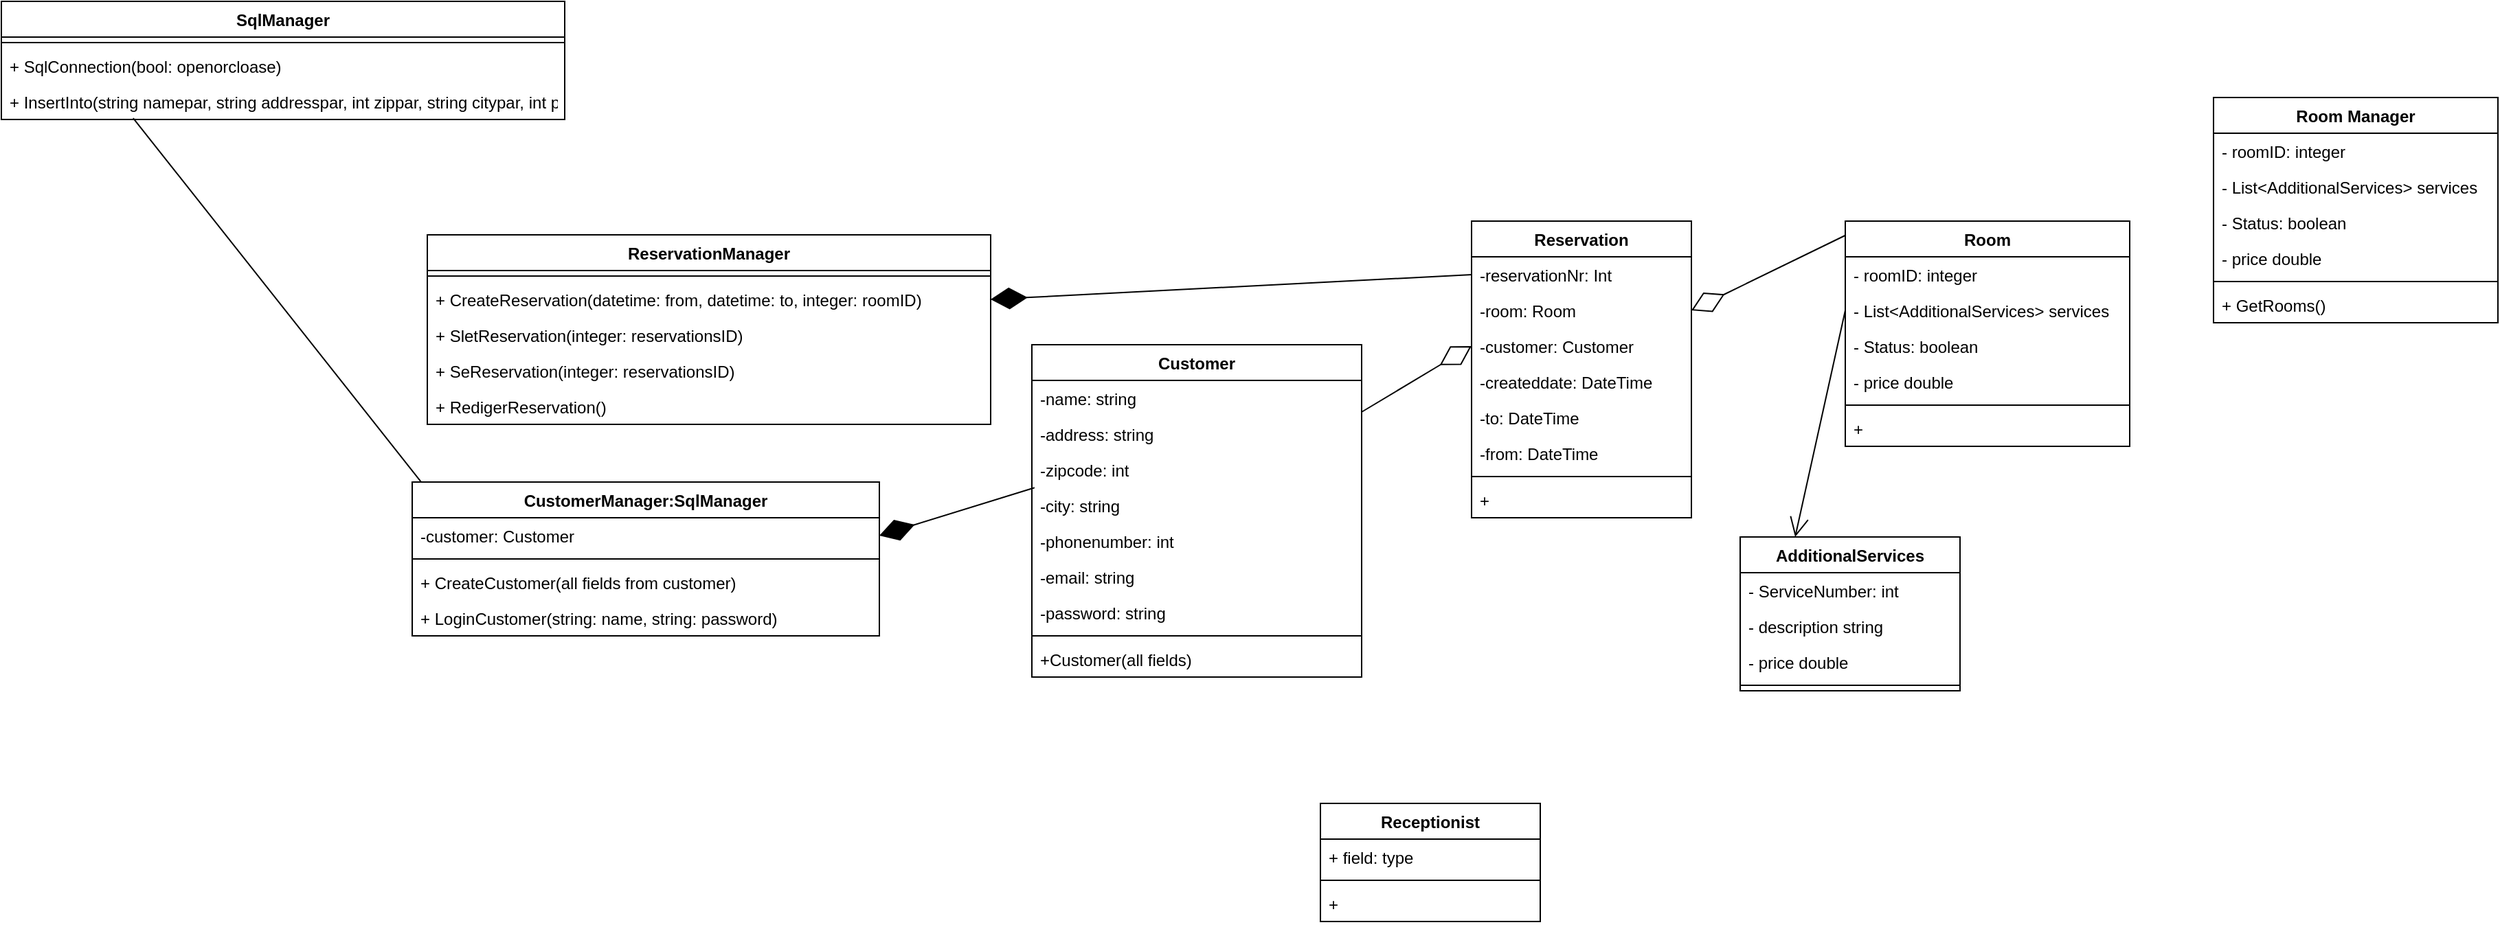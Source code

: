 <mxfile version="13.1.14" type="device"><diagram id="jvjIMaUWYEuc9xizGtqW" name="Page-1"><mxGraphModel dx="1240" dy="643" grid="1" gridSize="10" guides="1" tooltips="1" connect="1" arrows="1" fold="1" page="1" pageScale="1" pageWidth="1169" pageHeight="827" math="0" shadow="0"><root><mxCell id="0"/><mxCell id="1" parent="0"/><mxCell id="2RBMr3WMW7qAL3Q75wyE-7" value="" style="endArrow=open;endFill=1;endSize=12;html=1;exitX=0;exitY=0.5;exitDx=0;exitDy=0;entryX=0.25;entryY=0;entryDx=0;entryDy=0;" parent="1" source="2RBMr3WMW7qAL3Q75wyE-22" target="2RBMr3WMW7qAL3Q75wyE-27" edge="1"><mxGeometry width="160" relative="1" as="geometry"><mxPoint x="1145.5" y="440" as="sourcePoint"/><mxPoint x="1305.5" y="440" as="targetPoint"/></mxGeometry></mxCell><mxCell id="2RBMr3WMW7qAL3Q75wyE-8" value="" style="endArrow=diamondThin;endFill=1;endSize=24;html=1;exitX=0;exitY=0.5;exitDx=0;exitDy=0;entryX=1;entryY=0.5;entryDx=0;entryDy=0;" parent="1" source="2RBMr3WMW7qAL3Q75wyE-12" target="2RBMr3WMW7qAL3Q75wyE-3" edge="1"><mxGeometry width="160" relative="1" as="geometry"><mxPoint x="800" y="330" as="sourcePoint"/><mxPoint x="660" y="380" as="targetPoint"/></mxGeometry></mxCell><mxCell id="2RBMr3WMW7qAL3Q75wyE-9" value="" style="endArrow=diamondThin;endFill=0;endSize=24;html=1;entryX=1;entryY=0.5;entryDx=0;entryDy=0;exitX=0.009;exitY=0.058;exitDx=0;exitDy=0;exitPerimeter=0;" parent="1" source="2RBMr3WMW7qAL3Q75wyE-20" target="2RBMr3WMW7qAL3Q75wyE-13" edge="1"><mxGeometry width="160" relative="1" as="geometry"><mxPoint x="1345.5" y="420" as="sourcePoint"/><mxPoint x="1505.5" y="420" as="targetPoint"/></mxGeometry></mxCell><mxCell id="2RBMr3WMW7qAL3Q75wyE-10" value="" style="endArrow=diamondThin;endFill=0;endSize=24;html=1;entryX=0;entryY=0.5;entryDx=0;entryDy=0;" parent="1" source="2RBMr3WMW7qAL3Q75wyE-32" target="2RBMr3WMW7qAL3Q75wyE-14" edge="1"><mxGeometry width="160" relative="1" as="geometry"><mxPoint x="700" y="370" as="sourcePoint"/><mxPoint x="860" y="370" as="targetPoint"/></mxGeometry></mxCell><mxCell id="2RBMr3WMW7qAL3Q75wyE-51" value="" style="endArrow=diamondThin;endFill=1;endSize=24;html=1;exitX=0.008;exitY=0.005;exitDx=0;exitDy=0;entryX=1;entryY=0.5;entryDx=0;entryDy=0;exitPerimeter=0;" parent="1" source="2RBMr3WMW7qAL3Q75wyE-36" target="2RBMr3WMW7qAL3Q75wyE-48" edge="1"><mxGeometry width="160" relative="1" as="geometry"><mxPoint x="980" y="596" as="sourcePoint"/><mxPoint x="630" y="614" as="targetPoint"/></mxGeometry></mxCell><mxCell id="2RBMr3WMW7qAL3Q75wyE-1" value="ReservationManager" style="swimlane;fontStyle=1;align=center;verticalAlign=top;childLayout=stackLayout;horizontal=1;startSize=26;horizontalStack=0;resizeParent=1;resizeParentMax=0;resizeLast=0;collapsible=1;marginBottom=0;" parent="1" vertex="1"><mxGeometry x="350" y="200" width="410" height="138" as="geometry"/></mxCell><mxCell id="2RBMr3WMW7qAL3Q75wyE-2" value="" style="line;strokeWidth=1;fillColor=none;align=left;verticalAlign=middle;spacingTop=-1;spacingLeft=3;spacingRight=3;rotatable=0;labelPosition=right;points=[];portConstraint=eastwest;" parent="2RBMr3WMW7qAL3Q75wyE-1" vertex="1"><mxGeometry y="26" width="410" height="8" as="geometry"/></mxCell><mxCell id="2RBMr3WMW7qAL3Q75wyE-3" value="+ CreateReservation(datetime: from, datetime: to, integer: roomID)" style="text;strokeColor=none;fillColor=none;align=left;verticalAlign=top;spacingLeft=4;spacingRight=4;overflow=hidden;rotatable=0;points=[[0,0.5],[1,0.5]];portConstraint=eastwest;fontStyle=0" parent="2RBMr3WMW7qAL3Q75wyE-1" vertex="1"><mxGeometry y="34" width="410" height="26" as="geometry"/></mxCell><mxCell id="2RBMr3WMW7qAL3Q75wyE-4" value="+ SletReservation(integer: reservationsID) " style="text;strokeColor=none;fillColor=none;align=left;verticalAlign=top;spacingLeft=4;spacingRight=4;overflow=hidden;rotatable=0;points=[[0,0.5],[1,0.5]];portConstraint=eastwest;" parent="2RBMr3WMW7qAL3Q75wyE-1" vertex="1"><mxGeometry y="60" width="410" height="26" as="geometry"/></mxCell><mxCell id="2RBMr3WMW7qAL3Q75wyE-5" value="+ SeReservation(integer: reservationsID)" style="text;strokeColor=none;fillColor=none;align=left;verticalAlign=top;spacingLeft=4;spacingRight=4;overflow=hidden;rotatable=0;points=[[0,0.5],[1,0.5]];portConstraint=eastwest;" parent="2RBMr3WMW7qAL3Q75wyE-1" vertex="1"><mxGeometry y="86" width="410" height="26" as="geometry"/></mxCell><mxCell id="2RBMr3WMW7qAL3Q75wyE-6" value="+ RedigerReservation() " style="text;strokeColor=none;fillColor=none;align=left;verticalAlign=top;spacingLeft=4;spacingRight=4;overflow=hidden;rotatable=0;points=[[0,0.5],[1,0.5]];portConstraint=eastwest;" parent="2RBMr3WMW7qAL3Q75wyE-1" vertex="1"><mxGeometry y="112" width="410" height="26" as="geometry"/></mxCell><mxCell id="2RBMr3WMW7qAL3Q75wyE-11" value="Reservation" style="swimlane;fontStyle=1;align=center;verticalAlign=top;childLayout=stackLayout;horizontal=1;startSize=26;horizontalStack=0;resizeParent=1;resizeParentMax=0;resizeLast=0;collapsible=1;marginBottom=0;" parent="1" vertex="1"><mxGeometry x="1110" y="190" width="160" height="216" as="geometry"><mxRectangle x="600" y="270" width="70" height="26" as="alternateBounds"/></mxGeometry></mxCell><mxCell id="2RBMr3WMW7qAL3Q75wyE-12" value="-reservationNr: Int" style="text;strokeColor=none;fillColor=none;align=left;verticalAlign=top;spacingLeft=4;spacingRight=4;overflow=hidden;rotatable=0;points=[[0,0.5],[1,0.5]];portConstraint=eastwest;" parent="2RBMr3WMW7qAL3Q75wyE-11" vertex="1"><mxGeometry y="26" width="160" height="26" as="geometry"/></mxCell><mxCell id="2RBMr3WMW7qAL3Q75wyE-13" value="-room: Room" style="text;strokeColor=none;fillColor=none;align=left;verticalAlign=top;spacingLeft=4;spacingRight=4;overflow=hidden;rotatable=0;points=[[0,0.5],[1,0.5]];portConstraint=eastwest;" parent="2RBMr3WMW7qAL3Q75wyE-11" vertex="1"><mxGeometry y="52" width="160" height="26" as="geometry"/></mxCell><mxCell id="2RBMr3WMW7qAL3Q75wyE-14" value="-customer: Customer" style="text;strokeColor=none;fillColor=none;align=left;verticalAlign=top;spacingLeft=4;spacingRight=4;overflow=hidden;rotatable=0;points=[[0,0.5],[1,0.5]];portConstraint=eastwest;" parent="2RBMr3WMW7qAL3Q75wyE-11" vertex="1"><mxGeometry y="78" width="160" height="26" as="geometry"/></mxCell><mxCell id="2RBMr3WMW7qAL3Q75wyE-15" value="-createddate: DateTime" style="text;strokeColor=none;fillColor=none;align=left;verticalAlign=top;spacingLeft=4;spacingRight=4;overflow=hidden;rotatable=0;points=[[0,0.5],[1,0.5]];portConstraint=eastwest;" parent="2RBMr3WMW7qAL3Q75wyE-11" vertex="1"><mxGeometry y="104" width="160" height="26" as="geometry"/></mxCell><mxCell id="2RBMr3WMW7qAL3Q75wyE-16" value="-to: DateTime" style="text;strokeColor=none;fillColor=none;align=left;verticalAlign=top;spacingLeft=4;spacingRight=4;overflow=hidden;rotatable=0;points=[[0,0.5],[1,0.5]];portConstraint=eastwest;" parent="2RBMr3WMW7qAL3Q75wyE-11" vertex="1"><mxGeometry y="130" width="160" height="26" as="geometry"/></mxCell><mxCell id="2RBMr3WMW7qAL3Q75wyE-17" value="-from: DateTime" style="text;strokeColor=none;fillColor=none;align=left;verticalAlign=top;spacingLeft=4;spacingRight=4;overflow=hidden;rotatable=0;points=[[0,0.5],[1,0.5]];portConstraint=eastwest;" parent="2RBMr3WMW7qAL3Q75wyE-11" vertex="1"><mxGeometry y="156" width="160" height="26" as="geometry"/></mxCell><mxCell id="2RBMr3WMW7qAL3Q75wyE-18" value="" style="line;strokeWidth=1;fillColor=none;align=left;verticalAlign=middle;spacingTop=-1;spacingLeft=3;spacingRight=3;rotatable=0;labelPosition=right;points=[];portConstraint=eastwest;" parent="2RBMr3WMW7qAL3Q75wyE-11" vertex="1"><mxGeometry y="182" width="160" height="8" as="geometry"/></mxCell><mxCell id="2RBMr3WMW7qAL3Q75wyE-19" value="+ " style="text;strokeColor=none;fillColor=none;align=left;verticalAlign=top;spacingLeft=4;spacingRight=4;overflow=hidden;rotatable=0;points=[[0,0.5],[1,0.5]];portConstraint=eastwest;" parent="2RBMr3WMW7qAL3Q75wyE-11" vertex="1"><mxGeometry y="190" width="160" height="26" as="geometry"/></mxCell><mxCell id="2RBMr3WMW7qAL3Q75wyE-20" value="Room" style="swimlane;fontStyle=1;align=center;verticalAlign=top;childLayout=stackLayout;horizontal=1;startSize=26;horizontalStack=0;resizeParent=1;resizeParentMax=0;resizeLast=0;collapsible=1;marginBottom=0;" parent="1" vertex="1"><mxGeometry x="1382" y="190" width="207" height="164" as="geometry"/></mxCell><mxCell id="2RBMr3WMW7qAL3Q75wyE-21" value="- roomID: integer" style="text;strokeColor=none;fillColor=none;align=left;verticalAlign=top;spacingLeft=4;spacingRight=4;overflow=hidden;rotatable=0;points=[[0,0.5],[1,0.5]];portConstraint=eastwest;" parent="2RBMr3WMW7qAL3Q75wyE-20" vertex="1"><mxGeometry y="26" width="207" height="26" as="geometry"/></mxCell><mxCell id="2RBMr3WMW7qAL3Q75wyE-22" value="- List&lt;AdditionalServices&gt; services" style="text;strokeColor=none;fillColor=none;align=left;verticalAlign=top;spacingLeft=4;spacingRight=4;overflow=hidden;rotatable=0;points=[[0,0.5],[1,0.5]];portConstraint=eastwest;fontStyle=0" parent="2RBMr3WMW7qAL3Q75wyE-20" vertex="1"><mxGeometry y="52" width="207" height="26" as="geometry"/></mxCell><mxCell id="2RBMr3WMW7qAL3Q75wyE-23" value="- Status: boolean" style="text;strokeColor=none;fillColor=none;align=left;verticalAlign=top;spacingLeft=4;spacingRight=4;overflow=hidden;rotatable=0;points=[[0,0.5],[1,0.5]];portConstraint=eastwest;" parent="2RBMr3WMW7qAL3Q75wyE-20" vertex="1"><mxGeometry y="78" width="207" height="26" as="geometry"/></mxCell><mxCell id="2RBMr3WMW7qAL3Q75wyE-24" value="- price double" style="text;strokeColor=none;fillColor=none;align=left;verticalAlign=top;spacingLeft=4;spacingRight=4;overflow=hidden;rotatable=0;points=[[0,0.5],[1,0.5]];portConstraint=eastwest;" parent="2RBMr3WMW7qAL3Q75wyE-20" vertex="1"><mxGeometry y="104" width="207" height="26" as="geometry"/></mxCell><mxCell id="2RBMr3WMW7qAL3Q75wyE-25" value="" style="line;strokeWidth=1;fillColor=none;align=left;verticalAlign=middle;spacingTop=-1;spacingLeft=3;spacingRight=3;rotatable=0;labelPosition=right;points=[];portConstraint=eastwest;" parent="2RBMr3WMW7qAL3Q75wyE-20" vertex="1"><mxGeometry y="130" width="207" height="8" as="geometry"/></mxCell><mxCell id="2RBMr3WMW7qAL3Q75wyE-26" value="+ " style="text;strokeColor=none;fillColor=none;align=left;verticalAlign=top;spacingLeft=4;spacingRight=4;overflow=hidden;rotatable=0;points=[[0,0.5],[1,0.5]];portConstraint=eastwest;" parent="2RBMr3WMW7qAL3Q75wyE-20" vertex="1"><mxGeometry y="138" width="207" height="26" as="geometry"/></mxCell><mxCell id="2RBMr3WMW7qAL3Q75wyE-27" value="AdditionalServices" style="swimlane;fontStyle=1;align=center;verticalAlign=top;childLayout=stackLayout;horizontal=1;startSize=26;horizontalStack=0;resizeParent=1;resizeParentMax=0;resizeLast=0;collapsible=1;marginBottom=0;" parent="1" vertex="1"><mxGeometry x="1305.5" y="420" width="160" height="112" as="geometry"><mxRectangle x="900" y="360" width="110" height="26" as="alternateBounds"/></mxGeometry></mxCell><mxCell id="2RBMr3WMW7qAL3Q75wyE-28" value="- ServiceNumber: int" style="text;strokeColor=none;fillColor=none;align=left;verticalAlign=top;spacingLeft=4;spacingRight=4;overflow=hidden;rotatable=0;points=[[0,0.5],[1,0.5]];portConstraint=eastwest;" parent="2RBMr3WMW7qAL3Q75wyE-27" vertex="1"><mxGeometry y="26" width="160" height="26" as="geometry"/></mxCell><mxCell id="2RBMr3WMW7qAL3Q75wyE-29" value="- description string" style="text;strokeColor=none;fillColor=none;align=left;verticalAlign=top;spacingLeft=4;spacingRight=4;overflow=hidden;rotatable=0;points=[[0,0.5],[1,0.5]];portConstraint=eastwest;" parent="2RBMr3WMW7qAL3Q75wyE-27" vertex="1"><mxGeometry y="52" width="160" height="26" as="geometry"/></mxCell><mxCell id="2RBMr3WMW7qAL3Q75wyE-30" value="- price double" style="text;strokeColor=none;fillColor=none;align=left;verticalAlign=top;spacingLeft=4;spacingRight=4;overflow=hidden;rotatable=0;points=[[0,0.5],[1,0.5]];portConstraint=eastwest;" parent="2RBMr3WMW7qAL3Q75wyE-27" vertex="1"><mxGeometry y="78" width="160" height="26" as="geometry"/></mxCell><mxCell id="2RBMr3WMW7qAL3Q75wyE-31" value="" style="line;strokeWidth=1;fillColor=none;align=left;verticalAlign=middle;spacingTop=-1;spacingLeft=3;spacingRight=3;rotatable=0;labelPosition=right;points=[];portConstraint=eastwest;" parent="2RBMr3WMW7qAL3Q75wyE-27" vertex="1"><mxGeometry y="104" width="160" height="8" as="geometry"/></mxCell><mxCell id="2RBMr3WMW7qAL3Q75wyE-32" value="Customer" style="swimlane;fontStyle=1;align=center;verticalAlign=top;childLayout=stackLayout;horizontal=1;startSize=26;horizontalStack=0;resizeParent=1;resizeParentMax=0;resizeLast=0;collapsible=1;marginBottom=0;" parent="1" vertex="1"><mxGeometry x="790" y="280" width="240" height="242" as="geometry"><mxRectangle x="600" y="270" width="70" height="26" as="alternateBounds"/></mxGeometry></mxCell><mxCell id="2RBMr3WMW7qAL3Q75wyE-33" value="-name: string" style="text;strokeColor=none;fillColor=none;align=left;verticalAlign=top;spacingLeft=4;spacingRight=4;overflow=hidden;rotatable=0;points=[[0,0.5],[1,0.5]];portConstraint=eastwest;" parent="2RBMr3WMW7qAL3Q75wyE-32" vertex="1"><mxGeometry y="26" width="240" height="26" as="geometry"/></mxCell><mxCell id="2RBMr3WMW7qAL3Q75wyE-34" value="-address: string" style="text;strokeColor=none;fillColor=none;align=left;verticalAlign=top;spacingLeft=4;spacingRight=4;overflow=hidden;rotatable=0;points=[[0,0.5],[1,0.5]];portConstraint=eastwest;" parent="2RBMr3WMW7qAL3Q75wyE-32" vertex="1"><mxGeometry y="52" width="240" height="26" as="geometry"/></mxCell><mxCell id="2RBMr3WMW7qAL3Q75wyE-35" value="-zipcode: int" style="text;strokeColor=none;fillColor=none;align=left;verticalAlign=top;spacingLeft=4;spacingRight=4;overflow=hidden;rotatable=0;points=[[0,0.5],[1,0.5]];portConstraint=eastwest;" parent="2RBMr3WMW7qAL3Q75wyE-32" vertex="1"><mxGeometry y="78" width="240" height="26" as="geometry"/></mxCell><mxCell id="2RBMr3WMW7qAL3Q75wyE-36" value="-city: string" style="text;strokeColor=none;fillColor=none;align=left;verticalAlign=top;spacingLeft=4;spacingRight=4;overflow=hidden;rotatable=0;points=[[0,0.5],[1,0.5]];portConstraint=eastwest;" parent="2RBMr3WMW7qAL3Q75wyE-32" vertex="1"><mxGeometry y="104" width="240" height="26" as="geometry"/></mxCell><mxCell id="2RBMr3WMW7qAL3Q75wyE-37" value="-phonenumber: int" style="text;strokeColor=none;fillColor=none;align=left;verticalAlign=top;spacingLeft=4;spacingRight=4;overflow=hidden;rotatable=0;points=[[0,0.5],[1,0.5]];portConstraint=eastwest;" parent="2RBMr3WMW7qAL3Q75wyE-32" vertex="1"><mxGeometry y="130" width="240" height="26" as="geometry"/></mxCell><mxCell id="2RBMr3WMW7qAL3Q75wyE-38" value="-email: string" style="text;strokeColor=none;fillColor=none;align=left;verticalAlign=top;spacingLeft=4;spacingRight=4;overflow=hidden;rotatable=0;points=[[0,0.5],[1,0.5]];portConstraint=eastwest;" parent="2RBMr3WMW7qAL3Q75wyE-32" vertex="1"><mxGeometry y="156" width="240" height="26" as="geometry"/></mxCell><mxCell id="2RBMr3WMW7qAL3Q75wyE-39" value="-password: string" style="text;strokeColor=none;fillColor=none;align=left;verticalAlign=top;spacingLeft=4;spacingRight=4;overflow=hidden;rotatable=0;points=[[0,0.5],[1,0.5]];portConstraint=eastwest;" parent="2RBMr3WMW7qAL3Q75wyE-32" vertex="1"><mxGeometry y="182" width="240" height="26" as="geometry"/></mxCell><mxCell id="2RBMr3WMW7qAL3Q75wyE-40" value="" style="line;strokeWidth=1;fillColor=none;align=left;verticalAlign=middle;spacingTop=-1;spacingLeft=3;spacingRight=3;rotatable=0;labelPosition=right;points=[];portConstraint=eastwest;" parent="2RBMr3WMW7qAL3Q75wyE-32" vertex="1"><mxGeometry y="208" width="240" height="8" as="geometry"/></mxCell><mxCell id="2RBMr3WMW7qAL3Q75wyE-52" value="+Customer(all fields)" style="text;strokeColor=none;fillColor=none;align=left;verticalAlign=top;spacingLeft=4;spacingRight=4;overflow=hidden;rotatable=0;points=[[0,0.5],[1,0.5]];portConstraint=eastwest;" parent="2RBMr3WMW7qAL3Q75wyE-32" vertex="1"><mxGeometry y="216" width="240" height="26" as="geometry"/></mxCell><mxCell id="2RBMr3WMW7qAL3Q75wyE-43" value="Receptionist" style="swimlane;fontStyle=1;align=center;verticalAlign=top;childLayout=stackLayout;horizontal=1;startSize=26;horizontalStack=0;resizeParent=1;resizeParentMax=0;resizeLast=0;collapsible=1;marginBottom=0;" parent="1" vertex="1"><mxGeometry x="1000" y="614" width="160" height="86" as="geometry"/></mxCell><mxCell id="2RBMr3WMW7qAL3Q75wyE-44" value="+ field: type" style="text;strokeColor=none;fillColor=none;align=left;verticalAlign=top;spacingLeft=4;spacingRight=4;overflow=hidden;rotatable=0;points=[[0,0.5],[1,0.5]];portConstraint=eastwest;" parent="2RBMr3WMW7qAL3Q75wyE-43" vertex="1"><mxGeometry y="26" width="160" height="26" as="geometry"/></mxCell><mxCell id="2RBMr3WMW7qAL3Q75wyE-45" value="" style="line;strokeWidth=1;fillColor=none;align=left;verticalAlign=middle;spacingTop=-1;spacingLeft=3;spacingRight=3;rotatable=0;labelPosition=right;points=[];portConstraint=eastwest;" parent="2RBMr3WMW7qAL3Q75wyE-43" vertex="1"><mxGeometry y="52" width="160" height="8" as="geometry"/></mxCell><mxCell id="2RBMr3WMW7qAL3Q75wyE-46" value="+ " style="text;strokeColor=none;fillColor=none;align=left;verticalAlign=top;spacingLeft=4;spacingRight=4;overflow=hidden;rotatable=0;points=[[0,0.5],[1,0.5]];portConstraint=eastwest;" parent="2RBMr3WMW7qAL3Q75wyE-43" vertex="1"><mxGeometry y="60" width="160" height="26" as="geometry"/></mxCell><mxCell id="2RBMr3WMW7qAL3Q75wyE-53" value="SqlManager" style="swimlane;fontStyle=1;align=center;verticalAlign=top;childLayout=stackLayout;horizontal=1;startSize=26;horizontalStack=0;resizeParent=1;resizeParentMax=0;resizeLast=0;collapsible=1;marginBottom=0;" parent="1" vertex="1"><mxGeometry x="40" y="30" width="410" height="86" as="geometry"/></mxCell><mxCell id="2RBMr3WMW7qAL3Q75wyE-54" value="" style="line;strokeWidth=1;fillColor=none;align=left;verticalAlign=middle;spacingTop=-1;spacingLeft=3;spacingRight=3;rotatable=0;labelPosition=right;points=[];portConstraint=eastwest;" parent="2RBMr3WMW7qAL3Q75wyE-53" vertex="1"><mxGeometry y="26" width="410" height="8" as="geometry"/></mxCell><mxCell id="yx87x9aEScaeXc5sHIDO-1" value="+ SqlConnection(bool: openorcloase)" style="text;strokeColor=none;fillColor=none;align=left;verticalAlign=top;spacingLeft=4;spacingRight=4;overflow=hidden;rotatable=0;points=[[0,0.5],[1,0.5]];portConstraint=eastwest;fontStyle=0" parent="2RBMr3WMW7qAL3Q75wyE-53" vertex="1"><mxGeometry y="34" width="410" height="26" as="geometry"/></mxCell><mxCell id="2RBMr3WMW7qAL3Q75wyE-55" value="+ InsertInto(string namepar, string addresspar, int zippar, string citypar, int phonenrpar, string emailpar, string passwordpar)" style="text;strokeColor=none;fillColor=none;align=left;verticalAlign=top;spacingLeft=4;spacingRight=4;overflow=hidden;rotatable=0;points=[[0,0.5],[1,0.5]];portConstraint=eastwest;fontStyle=0" parent="2RBMr3WMW7qAL3Q75wyE-53" vertex="1"><mxGeometry y="60" width="410" height="26" as="geometry"/></mxCell><mxCell id="2RBMr3WMW7qAL3Q75wyE-60" value="" style="endArrow=none;html=1;entryX=0.234;entryY=0.962;entryDx=0;entryDy=0;entryPerimeter=0;exitX=0.024;exitY=0.018;exitDx=0;exitDy=0;exitPerimeter=0;" parent="1" source="2RBMr3WMW7qAL3Q75wyE-47" target="2RBMr3WMW7qAL3Q75wyE-55" edge="1"><mxGeometry width="50" height="50" relative="1" as="geometry"><mxPoint x="110" y="340" as="sourcePoint"/><mxPoint x="160" y="290" as="targetPoint"/></mxGeometry></mxCell><mxCell id="2RBMr3WMW7qAL3Q75wyE-47" value="CustomerManager:SqlManager" style="swimlane;fontStyle=1;align=center;verticalAlign=top;childLayout=stackLayout;horizontal=1;startSize=26;horizontalStack=0;resizeParent=1;resizeParentMax=0;resizeLast=0;collapsible=1;marginBottom=0;" parent="1" vertex="1"><mxGeometry x="339" y="380" width="340" height="112" as="geometry"/></mxCell><mxCell id="2RBMr3WMW7qAL3Q75wyE-48" value="-customer: Customer" style="text;strokeColor=none;fillColor=none;align=left;verticalAlign=top;spacingLeft=4;spacingRight=4;overflow=hidden;rotatable=0;points=[[0,0.5],[1,0.5]];portConstraint=eastwest;" parent="2RBMr3WMW7qAL3Q75wyE-47" vertex="1"><mxGeometry y="26" width="340" height="26" as="geometry"/></mxCell><mxCell id="2RBMr3WMW7qAL3Q75wyE-49" value="" style="line;strokeWidth=1;fillColor=none;align=left;verticalAlign=middle;spacingTop=-1;spacingLeft=3;spacingRight=3;rotatable=0;labelPosition=right;points=[];portConstraint=eastwest;" parent="2RBMr3WMW7qAL3Q75wyE-47" vertex="1"><mxGeometry y="52" width="340" height="8" as="geometry"/></mxCell><mxCell id="2RBMr3WMW7qAL3Q75wyE-41" value="+ CreateCustomer(all fields from customer)" style="text;strokeColor=none;fillColor=none;align=left;verticalAlign=top;spacingLeft=4;spacingRight=4;overflow=hidden;rotatable=0;points=[[0,0.5],[1,0.5]];portConstraint=eastwest;" parent="2RBMr3WMW7qAL3Q75wyE-47" vertex="1"><mxGeometry y="60" width="340" height="26" as="geometry"/></mxCell><mxCell id="2RBMr3WMW7qAL3Q75wyE-42" value="+ LoginCustomer(string: name, string: password)" style="text;strokeColor=none;fillColor=none;align=left;verticalAlign=top;spacingLeft=4;spacingRight=4;overflow=hidden;rotatable=0;points=[[0,0.5],[1,0.5]];portConstraint=eastwest;" parent="2RBMr3WMW7qAL3Q75wyE-47" vertex="1"><mxGeometry y="86" width="340" height="26" as="geometry"/></mxCell><mxCell id="EhyKEhhnCRo3R9adl-JY-1" value="Room Manager" style="swimlane;fontStyle=1;align=center;verticalAlign=top;childLayout=stackLayout;horizontal=1;startSize=26;horizontalStack=0;resizeParent=1;resizeParentMax=0;resizeLast=0;collapsible=1;marginBottom=0;" vertex="1" parent="1"><mxGeometry x="1650" y="100" width="207" height="164" as="geometry"/></mxCell><mxCell id="EhyKEhhnCRo3R9adl-JY-2" value="- roomID: integer" style="text;strokeColor=none;fillColor=none;align=left;verticalAlign=top;spacingLeft=4;spacingRight=4;overflow=hidden;rotatable=0;points=[[0,0.5],[1,0.5]];portConstraint=eastwest;" vertex="1" parent="EhyKEhhnCRo3R9adl-JY-1"><mxGeometry y="26" width="207" height="26" as="geometry"/></mxCell><mxCell id="EhyKEhhnCRo3R9adl-JY-3" value="- List&lt;AdditionalServices&gt; services" style="text;strokeColor=none;fillColor=none;align=left;verticalAlign=top;spacingLeft=4;spacingRight=4;overflow=hidden;rotatable=0;points=[[0,0.5],[1,0.5]];portConstraint=eastwest;fontStyle=0" vertex="1" parent="EhyKEhhnCRo3R9adl-JY-1"><mxGeometry y="52" width="207" height="26" as="geometry"/></mxCell><mxCell id="EhyKEhhnCRo3R9adl-JY-4" value="- Status: boolean" style="text;strokeColor=none;fillColor=none;align=left;verticalAlign=top;spacingLeft=4;spacingRight=4;overflow=hidden;rotatable=0;points=[[0,0.5],[1,0.5]];portConstraint=eastwest;" vertex="1" parent="EhyKEhhnCRo3R9adl-JY-1"><mxGeometry y="78" width="207" height="26" as="geometry"/></mxCell><mxCell id="EhyKEhhnCRo3R9adl-JY-5" value="- price double" style="text;strokeColor=none;fillColor=none;align=left;verticalAlign=top;spacingLeft=4;spacingRight=4;overflow=hidden;rotatable=0;points=[[0,0.5],[1,0.5]];portConstraint=eastwest;" vertex="1" parent="EhyKEhhnCRo3R9adl-JY-1"><mxGeometry y="104" width="207" height="26" as="geometry"/></mxCell><mxCell id="EhyKEhhnCRo3R9adl-JY-6" value="" style="line;strokeWidth=1;fillColor=none;align=left;verticalAlign=middle;spacingTop=-1;spacingLeft=3;spacingRight=3;rotatable=0;labelPosition=right;points=[];portConstraint=eastwest;" vertex="1" parent="EhyKEhhnCRo3R9adl-JY-1"><mxGeometry y="130" width="207" height="8" as="geometry"/></mxCell><mxCell id="EhyKEhhnCRo3R9adl-JY-7" value="+ GetRooms()" style="text;strokeColor=none;fillColor=none;align=left;verticalAlign=top;spacingLeft=4;spacingRight=4;overflow=hidden;rotatable=0;points=[[0,0.5],[1,0.5]];portConstraint=eastwest;" vertex="1" parent="EhyKEhhnCRo3R9adl-JY-1"><mxGeometry y="138" width="207" height="26" as="geometry"/></mxCell></root></mxGraphModel></diagram></mxfile>